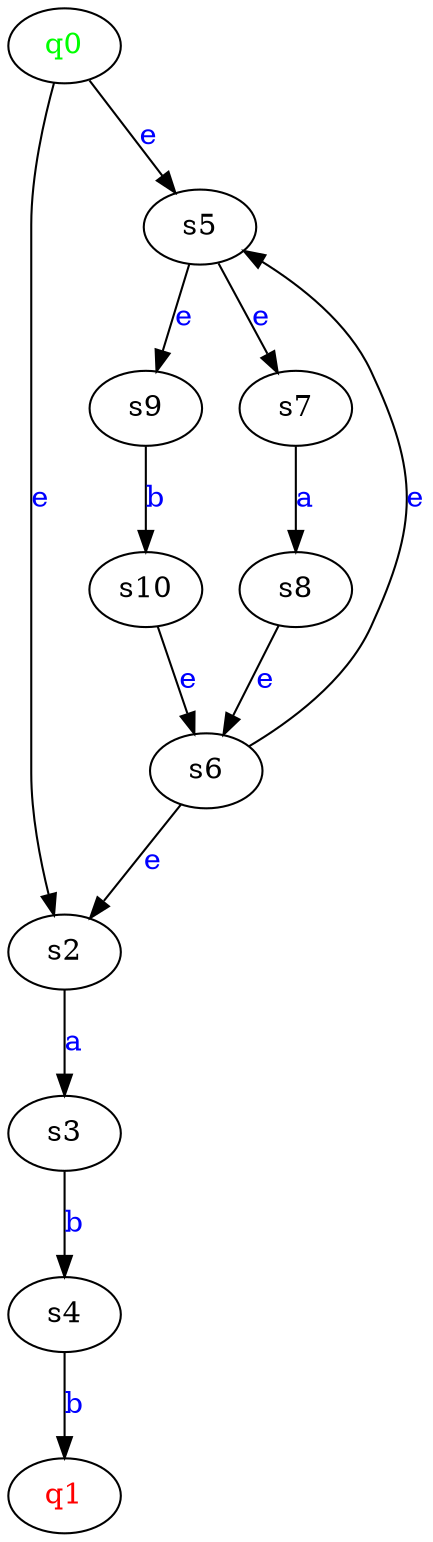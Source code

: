 digraph G {
	"s2"->"s3"[ label=<<font color="blue">a</font>> ];
	"s4"->"q1"[ label=<<font color="blue">b</font>> ];
	"q0"->"s5"[ label=<<font color="blue">e</font>> ];
	"s10"->"s6"[ label=<<font color="blue">e</font>> ];
	"s9"->"s10"[ label=<<font color="blue">b</font>> ];
	"s6"->"s5"[ label=<<font color="blue">e</font>> ];
	"s6"->"s2"[ label=<<font color="blue">e</font>> ];
	"q0"->"s2"[ label=<<font color="blue">e</font>> ];
	"s8"->"s6"[ label=<<font color="blue">e</font>> ];
	"s3"->"s4"[ label=<<font color="blue">b</font>> ];
	"s7"->"s8"[ label=<<font color="blue">a</font>> ];
	"s5"->"s9"[ label=<<font color="blue">e</font>> ];
	"s5"->"s7"[ label=<<font color="blue">e</font>> ];
	"q0" [ label=<<font color="green">q0</font>> ];
	"q1" [ label=<<font color="red">q1</font>> ];
	"s10";
	"s2";
	"s3";
	"s4";
	"s5";
	"s6";
	"s7";
	"s8";
	"s9";

}
